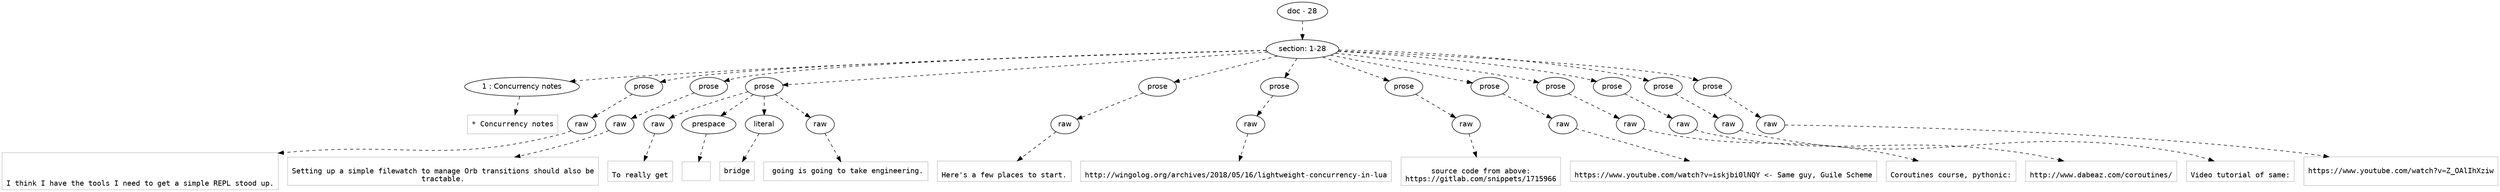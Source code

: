 digraph lpegNode {

node [fontname=Helvetica]
edge [style=dashed]

doc_0 [label="doc - 28"]


doc_0 -> { section_1}
{rank=same; section_1}

section_1 [label="section: 1-28"]


// END RANK doc_0

section_1 -> { header_2 prose_3 prose_4 prose_5 prose_6 prose_7 prose_8 prose_9 prose_10 prose_11 prose_12 prose_13}
{rank=same; header_2 prose_3 prose_4 prose_5 prose_6 prose_7 prose_8 prose_9 prose_10 prose_11 prose_12 prose_13}

header_2 [label="1 : Concurrency notes"]

prose_3 [label="prose"]

prose_4 [label="prose"]

prose_5 [label="prose"]

prose_6 [label="prose"]

prose_7 [label="prose"]

prose_8 [label="prose"]

prose_9 [label="prose"]

prose_10 [label="prose"]

prose_11 [label="prose"]

prose_12 [label="prose"]

prose_13 [label="prose"]


// END RANK section_1

header_2 -> leaf_14
leaf_14  [color=Gray,shape=rectangle,fontname=Inconsolata,label="* Concurrency notes"]
// END RANK header_2

prose_3 -> { raw_15}
{rank=same; raw_15}

raw_15 [label="raw"]


// END RANK prose_3

raw_15 -> leaf_16
leaf_16  [color=Gray,shape=rectangle,fontname=Inconsolata,label="


I think I have the tools I need to get a simple REPL stood up.
"]
// END RANK raw_15

prose_4 -> { raw_17}
{rank=same; raw_17}

raw_17 [label="raw"]


// END RANK prose_4

raw_17 -> leaf_18
leaf_18  [color=Gray,shape=rectangle,fontname=Inconsolata,label="
Setting up a simple filewatch to manage Orb transitions should also be
tractable.
"]
// END RANK raw_17

prose_5 -> { raw_19 prespace_20 literal_21 raw_22}
{rank=same; raw_19 prespace_20 literal_21 raw_22}

raw_19 [label="raw"]

prespace_20 [label="prespace"]

literal_21 [label="literal"]

raw_22 [label="raw"]


// END RANK prose_5

raw_19 -> leaf_23
leaf_23  [color=Gray,shape=rectangle,fontname=Inconsolata,label="
To really get"]
// END RANK raw_19

prespace_20 -> leaf_24
leaf_24  [color=Gray,shape=rectangle,fontname=Inconsolata,label=" "]
// END RANK prespace_20

literal_21 -> leaf_25
leaf_25  [color=Gray,shape=rectangle,fontname=Inconsolata,label="bridge"]
// END RANK literal_21

raw_22 -> leaf_26
leaf_26  [color=Gray,shape=rectangle,fontname=Inconsolata,label=" going is going to take engineering.
"]
// END RANK raw_22

prose_6 -> { raw_27}
{rank=same; raw_27}

raw_27 [label="raw"]


// END RANK prose_6

raw_27 -> leaf_28
leaf_28  [color=Gray,shape=rectangle,fontname=Inconsolata,label="
Here's a few places to start.
"]
// END RANK raw_27

prose_7 -> { raw_29}
{rank=same; raw_29}

raw_29 [label="raw"]


// END RANK prose_7

raw_29 -> leaf_30
leaf_30  [color=Gray,shape=rectangle,fontname=Inconsolata,label="
http://wingolog.org/archives/2018/05/16/lightweight-concurrency-in-lua
"]
// END RANK raw_29

prose_8 -> { raw_31}
{rank=same; raw_31}

raw_31 [label="raw"]


// END RANK prose_8

raw_31 -> leaf_32
leaf_32  [color=Gray,shape=rectangle,fontname=Inconsolata,label="
source code from above:
https://gitlab.com/snippets/1715966
"]
// END RANK raw_31

prose_9 -> { raw_33}
{rank=same; raw_33}

raw_33 [label="raw"]


// END RANK prose_9

raw_33 -> leaf_34
leaf_34  [color=Gray,shape=rectangle,fontname=Inconsolata,label="
https://www.youtube.com/watch?v=iskjbi0lNQY <- Same guy, Guile Scheme
"]
// END RANK raw_33

prose_10 -> { raw_35}
{rank=same; raw_35}

raw_35 [label="raw"]


// END RANK prose_10

raw_35 -> leaf_36
leaf_36  [color=Gray,shape=rectangle,fontname=Inconsolata,label="
Coroutines course, pythonic:
"]
// END RANK raw_35

prose_11 -> { raw_37}
{rank=same; raw_37}

raw_37 [label="raw"]


// END RANK prose_11

raw_37 -> leaf_38
leaf_38  [color=Gray,shape=rectangle,fontname=Inconsolata,label="
http://www.dabeaz.com/coroutines/
"]
// END RANK raw_37

prose_12 -> { raw_39}
{rank=same; raw_39}

raw_39 [label="raw"]


// END RANK prose_12

raw_39 -> leaf_40
leaf_40  [color=Gray,shape=rectangle,fontname=Inconsolata,label="
Video tutorial of same:
"]
// END RANK raw_39

prose_13 -> { raw_41}
{rank=same; raw_41}

raw_41 [label="raw"]


// END RANK prose_13

raw_41 -> leaf_42
leaf_42  [color=Gray,shape=rectangle,fontname=Inconsolata,label="
https://www.youtube.com/watch?v=Z_OAlIhXziw

"]
// END RANK raw_41


}
